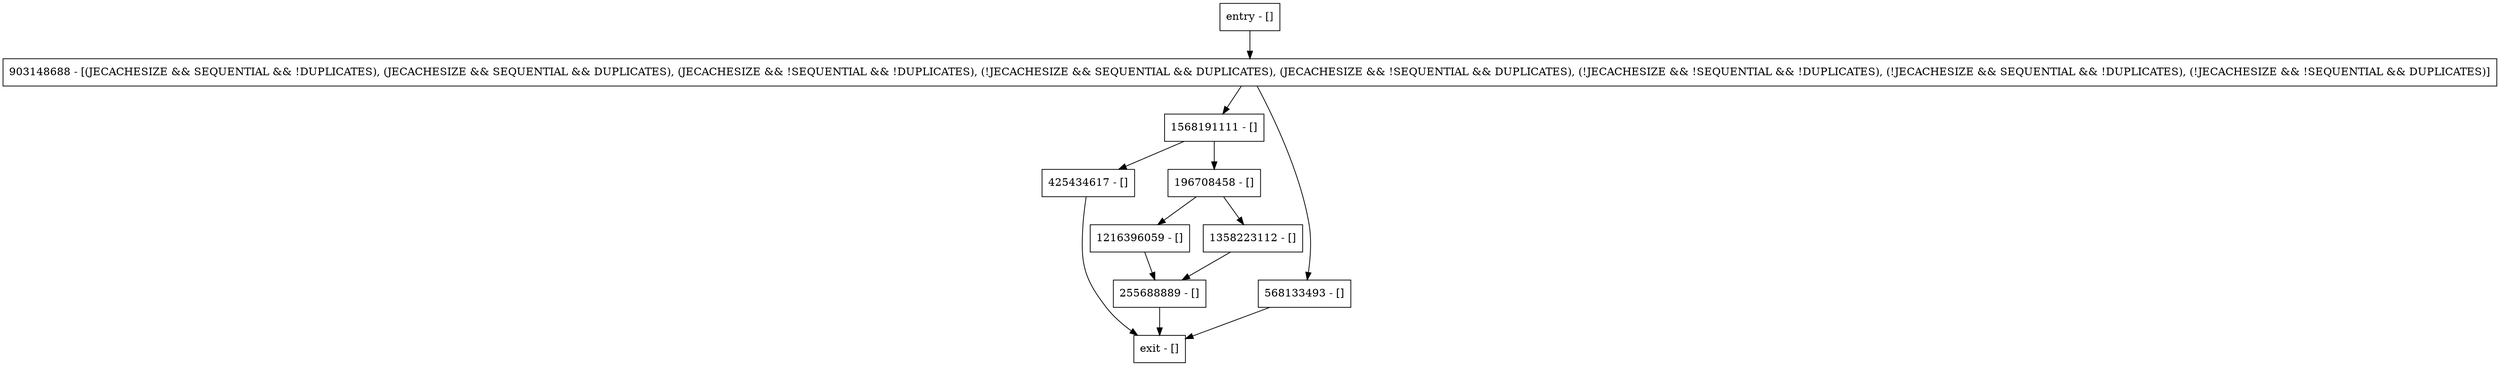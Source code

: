 digraph equals {
node [shape=record];
425434617 [label="425434617 - []"];
1216396059 [label="1216396059 - []"];
entry [label="entry - []"];
exit [label="exit - []"];
1358223112 [label="1358223112 - []"];
1568191111 [label="1568191111 - []"];
196708458 [label="196708458 - []"];
903148688 [label="903148688 - [(JECACHESIZE && SEQUENTIAL && !DUPLICATES), (JECACHESIZE && SEQUENTIAL && DUPLICATES), (JECACHESIZE && !SEQUENTIAL && !DUPLICATES), (!JECACHESIZE && SEQUENTIAL && DUPLICATES), (JECACHESIZE && !SEQUENTIAL && DUPLICATES), (!JECACHESIZE && !SEQUENTIAL && !DUPLICATES), (!JECACHESIZE && SEQUENTIAL && !DUPLICATES), (!JECACHESIZE && !SEQUENTIAL && DUPLICATES)]"];
255688889 [label="255688889 - []"];
568133493 [label="568133493 - []"];
entry;
exit;
425434617 -> exit;
1216396059 -> 255688889;
entry -> 903148688;
1358223112 -> 255688889;
1568191111 -> 425434617;
1568191111 -> 196708458;
196708458 -> 1216396059;
196708458 -> 1358223112;
903148688 -> 1568191111;
903148688 -> 568133493;
255688889 -> exit;
568133493 -> exit;
}
